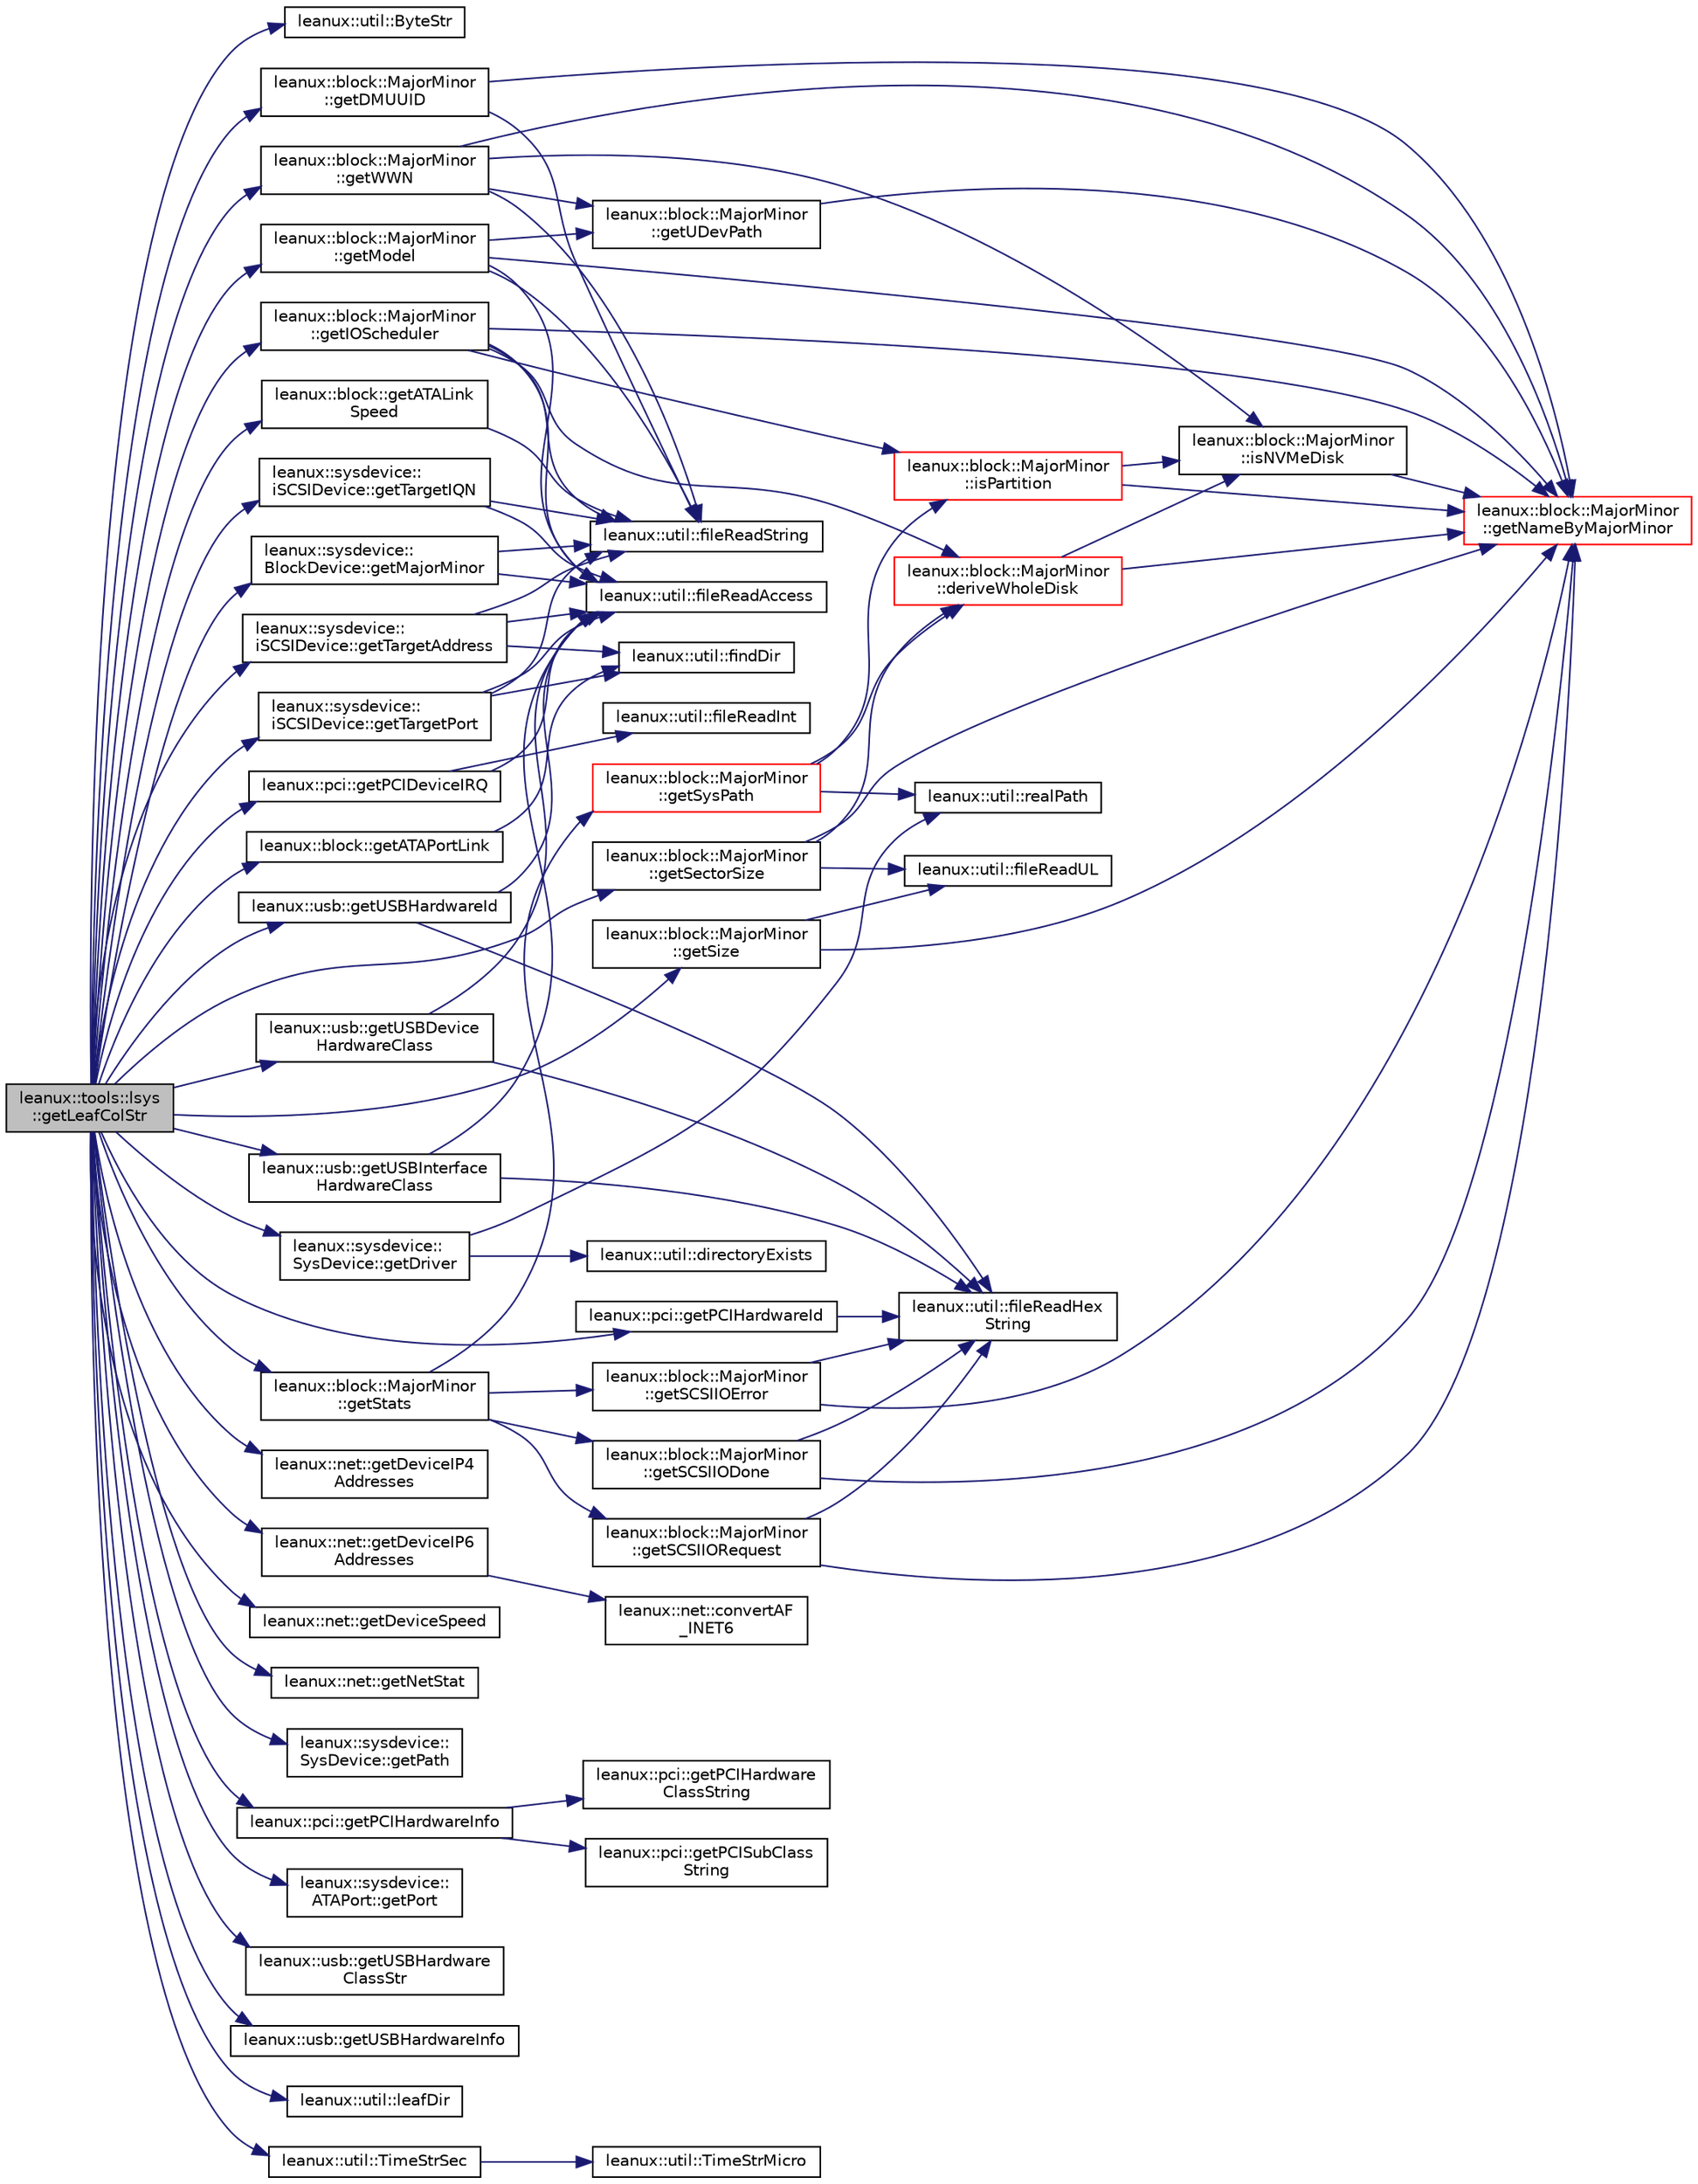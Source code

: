 digraph "leanux::tools::lsys::getLeafColStr"
{
 // LATEX_PDF_SIZE
  bgcolor="transparent";
  edge [fontname="Helvetica",fontsize="10",labelfontname="Helvetica",labelfontsize="10"];
  node [fontname="Helvetica",fontsize="10",shape=record];
  rankdir="LR";
  Node1 [label="leanux::tools::lsys\l::getLeafColStr",height=0.2,width=0.4,color="black", fillcolor="grey75", style="filled", fontcolor="black",tooltip="get named field attributes for the SysDevice."];
  Node1 -> Node2 [color="midnightblue",fontsize="10",style="solid",fontname="Helvetica"];
  Node2 [label="leanux::util::ByteStr",height=0.2,width=0.4,color="black",URL="$namespaceleanux_1_1util.html#a979843e3d99f053101f902ec38985833",tooltip="convert a byte value to pretty print string."];
  Node1 -> Node3 [color="midnightblue",fontsize="10",style="solid",fontname="Helvetica"];
  Node3 [label="leanux::block::getATALink\lSpeed",height=0.2,width=0.4,color="black",URL="$namespaceleanux_1_1block.html#ab20a8824019f463ba684c0cfadfd7117",tooltip="Get the ATA port link speed."];
  Node3 -> Node4 [color="midnightblue",fontsize="10",style="solid",fontname="Helvetica"];
  Node4 [label="leanux::util::fileReadString",height=0.2,width=0.4,color="black",URL="$namespaceleanux_1_1util.html#a57bfd49353610b3d0b6d121b264c676e",tooltip="read the file as a single string."];
  Node1 -> Node5 [color="midnightblue",fontsize="10",style="solid",fontname="Helvetica"];
  Node5 [label="leanux::block::getATAPortLink",height=0.2,width=0.4,color="black",URL="$namespaceleanux_1_1block.html#a2fd6c671acf6577de8e98ae661e6894d",tooltip="Get the ATA port link."];
  Node5 -> Node6 [color="midnightblue",fontsize="10",style="solid",fontname="Helvetica"];
  Node6 [label="leanux::util::findDir",height=0.2,width=0.4,color="black",URL="$namespaceleanux_1_1util.html#adb3739607a9ec74d79fbebf4d45dd766",tooltip="Find subdirectories, first match is returned, if any."];
  Node1 -> Node7 [color="midnightblue",fontsize="10",style="solid",fontname="Helvetica"];
  Node7 [label="leanux::net::getDeviceIP4\lAddresses",height=0.2,width=0.4,color="black",URL="$namespaceleanux_1_1net.html#a1263f722e81950eb9973fe13b3b924d4",tooltip="Get a list of IP4 adresses assigned to the device."];
  Node1 -> Node8 [color="midnightblue",fontsize="10",style="solid",fontname="Helvetica"];
  Node8 [label="leanux::net::getDeviceIP6\lAddresses",height=0.2,width=0.4,color="black",URL="$namespaceleanux_1_1net.html#a7c381b1111743825c892ab901076314b",tooltip="Get a list of IP6 adresses assigned to the device."];
  Node8 -> Node9 [color="midnightblue",fontsize="10",style="solid",fontname="Helvetica"];
  Node9 [label="leanux::net::convertAF\l_INET6",height=0.2,width=0.4,color="black",URL="$namespaceleanux_1_1net.html#af94467113568c21e1a32c0d5e842dab0",tooltip="convert IPv6 network IP representation to human readable format."];
  Node1 -> Node10 [color="midnightblue",fontsize="10",style="solid",fontname="Helvetica"];
  Node10 [label="leanux::net::getDeviceSpeed",height=0.2,width=0.4,color="black",URL="$namespaceleanux_1_1net.html#a217767e4b9c2a86c4e9d06937c15bc9a",tooltip="Get the device speed in Mb/s."];
  Node1 -> Node11 [color="midnightblue",fontsize="10",style="solid",fontname="Helvetica"];
  Node11 [label="leanux::block::MajorMinor\l::getDMUUID",height=0.2,width=0.4,color="black",URL="$classleanux_1_1block_1_1MajorMinor.html#a211f6f6595c83289600887d41d394742",tooltip="return the device dm uuid (or an empty string if not a dm device)"];
  Node11 -> Node4 [color="midnightblue",fontsize="10",style="solid",fontname="Helvetica"];
  Node11 -> Node12 [color="midnightblue",fontsize="10",style="solid",fontname="Helvetica"];
  Node12 [label="leanux::block::MajorMinor\l::getNameByMajorMinor",height=0.2,width=0.4,color="red",URL="$classleanux_1_1block_1_1MajorMinor.html#adc3f437e329318ee21bddbbebaeb740e",tooltip="Get the DeviceName for the MajorMinor."];
  Node1 -> Node16 [color="midnightblue",fontsize="10",style="solid",fontname="Helvetica"];
  Node16 [label="leanux::sysdevice::\lSysDevice::getDriver",height=0.2,width=0.4,color="black",URL="$classleanux_1_1sysdevice_1_1SysDevice.html#af7a1af7a4b7729e150cceed395e4425b",tooltip="Get the driver for this device."];
  Node16 -> Node17 [color="midnightblue",fontsize="10",style="solid",fontname="Helvetica"];
  Node17 [label="leanux::util::directoryExists",height=0.2,width=0.4,color="black",URL="$namespaceleanux_1_1util.html#a6ac7287d49f3dd9b2c6c9673257e145b",tooltip="Test if the path is an existing directory."];
  Node16 -> Node15 [color="midnightblue",fontsize="10",style="solid",fontname="Helvetica"];
  Node15 [label="leanux::util::realPath",height=0.2,width=0.4,color="black",URL="$namespaceleanux_1_1util.html#a9ae898fe02934e4905ef4665c2871158",tooltip="Convert a path on a filesystem to the realpath if the path is a link."];
  Node1 -> Node18 [color="midnightblue",fontsize="10",style="solid",fontname="Helvetica"];
  Node18 [label="leanux::block::MajorMinor\l::getIOScheduler",height=0.2,width=0.4,color="black",URL="$classleanux_1_1block_1_1MajorMinor.html#aefbe4f5de2bcdf31cfb0ece97e8e12e7",tooltip="get the IO scheduler (elevator) configured for the device."];
  Node18 -> Node19 [color="midnightblue",fontsize="10",style="solid",fontname="Helvetica"];
  Node19 [label="leanux::block::MajorMinor\l::deriveWholeDisk",height=0.2,width=0.4,color="red",URL="$classleanux_1_1block_1_1MajorMinor.html#a5771b2baf04dd79e61c5bcd3f4ec532c",tooltip="Derive the MajorMinor of the whole disk holding a partition."];
  Node19 -> Node12 [color="midnightblue",fontsize="10",style="solid",fontname="Helvetica"];
  Node19 -> Node24 [color="midnightblue",fontsize="10",style="solid",fontname="Helvetica"];
  Node24 [label="leanux::block::MajorMinor\l::isNVMeDisk",height=0.2,width=0.4,color="black",URL="$classleanux_1_1block_1_1MajorMinor.html#ab248c720a63908f9e3ef78ed23536de8",tooltip="determine if the MajorMinor represents a NVMe disk."];
  Node24 -> Node12 [color="midnightblue",fontsize="10",style="solid",fontname="Helvetica"];
  Node18 -> Node27 [color="midnightblue",fontsize="10",style="solid",fontname="Helvetica"];
  Node27 [label="leanux::util::fileReadAccess",height=0.2,width=0.4,color="black",URL="$namespaceleanux_1_1util.html#a6421ca2c46c56eebe1a486c6a498ce7d",tooltip="Test if a file exists and can be read."];
  Node18 -> Node4 [color="midnightblue",fontsize="10",style="solid",fontname="Helvetica"];
  Node18 -> Node12 [color="midnightblue",fontsize="10",style="solid",fontname="Helvetica"];
  Node18 -> Node28 [color="midnightblue",fontsize="10",style="solid",fontname="Helvetica"];
  Node28 [label="leanux::block::MajorMinor\l::isPartition",height=0.2,width=0.4,color="red",URL="$classleanux_1_1block_1_1MajorMinor.html#ad5136fe7853cb6f2ca04eadb465976da",tooltip=" "];
  Node28 -> Node12 [color="midnightblue",fontsize="10",style="solid",fontname="Helvetica"];
  Node28 -> Node24 [color="midnightblue",fontsize="10",style="solid",fontname="Helvetica"];
  Node1 -> Node29 [color="midnightblue",fontsize="10",style="solid",fontname="Helvetica"];
  Node29 [label="leanux::sysdevice::\lBlockDevice::getMajorMinor",height=0.2,width=0.4,color="black",URL="$classleanux_1_1sysdevice_1_1BlockDevice.html#aaed715a73aad1b5f05aaad7906c9ea57",tooltip=" "];
  Node29 -> Node27 [color="midnightblue",fontsize="10",style="solid",fontname="Helvetica"];
  Node29 -> Node4 [color="midnightblue",fontsize="10",style="solid",fontname="Helvetica"];
  Node1 -> Node30 [color="midnightblue",fontsize="10",style="solid",fontname="Helvetica"];
  Node30 [label="leanux::block::MajorMinor\l::getModel",height=0.2,width=0.4,color="black",URL="$classleanux_1_1block_1_1MajorMinor.html#ac3ebc9c959e865aba4a933e92da45674",tooltip="Get the model for the device."];
  Node30 -> Node27 [color="midnightblue",fontsize="10",style="solid",fontname="Helvetica"];
  Node30 -> Node4 [color="midnightblue",fontsize="10",style="solid",fontname="Helvetica"];
  Node30 -> Node12 [color="midnightblue",fontsize="10",style="solid",fontname="Helvetica"];
  Node30 -> Node31 [color="midnightblue",fontsize="10",style="solid",fontname="Helvetica"];
  Node31 [label="leanux::block::MajorMinor\l::getUDevPath",height=0.2,width=0.4,color="black",URL="$classleanux_1_1block_1_1MajorMinor.html#a7ef43192321c82d296575f35b69c52d4",tooltip="Get the udev path for the device."];
  Node31 -> Node12 [color="midnightblue",fontsize="10",style="solid",fontname="Helvetica"];
  Node1 -> Node32 [color="midnightblue",fontsize="10",style="solid",fontname="Helvetica"];
  Node32 [label="leanux::net::getNetStat",height=0.2,width=0.4,color="black",URL="$namespaceleanux_1_1net.html#ac78d924eb899ccfa62581ec1d13dc75b",tooltip="Get network device statistics from /proc/net/dev."];
  Node1 -> Node33 [color="midnightblue",fontsize="10",style="solid",fontname="Helvetica"];
  Node33 [label="leanux::sysdevice::\lSysDevice::getPath",height=0.2,width=0.4,color="black",URL="$classleanux_1_1sysdevice_1_1SysDevice.html#a8e5f56a1ac6d79e2c053ea76dac8f2a6",tooltip="Get the path for the SysDevice."];
  Node1 -> Node34 [color="midnightblue",fontsize="10",style="solid",fontname="Helvetica"];
  Node34 [label="leanux::pci::getPCIDeviceIRQ",height=0.2,width=0.4,color="black",URL="$namespaceleanux_1_1pci.html#a516af433630717aadba97a39c7f99361",tooltip="Get the IRQ assigned to a PCI device."];
  Node34 -> Node27 [color="midnightblue",fontsize="10",style="solid",fontname="Helvetica"];
  Node34 -> Node35 [color="midnightblue",fontsize="10",style="solid",fontname="Helvetica"];
  Node35 [label="leanux::util::fileReadInt",height=0.2,width=0.4,color="black",URL="$namespaceleanux_1_1util.html#aff0a888cebf58e4cf942fc3dc681aac8",tooltip="read the first data in the file as a string representation of a signed int."];
  Node1 -> Node36 [color="midnightblue",fontsize="10",style="solid",fontname="Helvetica"];
  Node36 [label="leanux::pci::getPCIHardwareId",height=0.2,width=0.4,color="black",URL="$namespaceleanux_1_1pci.html#a48810ffbe83e8a8e357edfa1181c33a5",tooltip="get PCIHardwareId for a PCI device path relative to /sys/devives/"];
  Node36 -> Node37 [color="midnightblue",fontsize="10",style="solid",fontname="Helvetica"];
  Node37 [label="leanux::util::fileReadHex\lString",height=0.2,width=0.4,color="black",URL="$namespaceleanux_1_1util.html#a7efa8c5cecc9bb8beada58ee60fa71c4",tooltip="read the first data in the file as a hexadecimal string representation of a signed long."];
  Node1 -> Node38 [color="midnightblue",fontsize="10",style="solid",fontname="Helvetica"];
  Node38 [label="leanux::pci::getPCIHardwareInfo",height=0.2,width=0.4,color="black",URL="$namespaceleanux_1_1pci.html#ac5de5302fd54c5e26d2f3745877a750c",tooltip="Get PCI device info based on (vendor,device) function retrieves data from /usr/share/misc/pci...."];
  Node38 -> Node39 [color="midnightblue",fontsize="10",style="solid",fontname="Helvetica"];
  Node39 [label="leanux::pci::getPCIHardware\lClassString",height=0.2,width=0.4,color="black",URL="$namespaceleanux_1_1pci.html#a757a53b4facb1212c1bf2aa90bea46a3",tooltip="Transform a PCI class code to class name."];
  Node38 -> Node40 [color="midnightblue",fontsize="10",style="solid",fontname="Helvetica"];
  Node40 [label="leanux::pci::getPCISubClass\lString",height=0.2,width=0.4,color="black",URL="$namespaceleanux_1_1pci.html#a1697f5b7863d9051b766e856eca0e6cc",tooltip="Get the PCI subclass name for a PCI class code http://wiki.osdev.org/PCI#Class_Codes."];
  Node1 -> Node41 [color="midnightblue",fontsize="10",style="solid",fontname="Helvetica"];
  Node41 [label="leanux::sysdevice::\lATAPort::getPort",height=0.2,width=0.4,color="black",URL="$classleanux_1_1sysdevice_1_1ATAPort.html#aaac32e204baeddbfbd97639291c4db43",tooltip=" "];
  Node1 -> Node42 [color="midnightblue",fontsize="10",style="solid",fontname="Helvetica"];
  Node42 [label="leanux::block::MajorMinor\l::getSectorSize",height=0.2,width=0.4,color="black",URL="$classleanux_1_1block_1_1MajorMinor.html#a89962016f65109842c3941fa188eae95",tooltip="get the device sector size."];
  Node42 -> Node19 [color="midnightblue",fontsize="10",style="solid",fontname="Helvetica"];
  Node42 -> Node43 [color="midnightblue",fontsize="10",style="solid",fontname="Helvetica"];
  Node43 [label="leanux::util::fileReadUL",height=0.2,width=0.4,color="black",URL="$namespaceleanux_1_1util.html#a1e9a1206d94b2f96e8e0c6adc4e4cd12",tooltip="read the first data in the file as a string representation of a unsigned long."];
  Node42 -> Node12 [color="midnightblue",fontsize="10",style="solid",fontname="Helvetica"];
  Node1 -> Node44 [color="midnightblue",fontsize="10",style="solid",fontname="Helvetica"];
  Node44 [label="leanux::block::MajorMinor\l::getSize",height=0.2,width=0.4,color="black",URL="$classleanux_1_1block_1_1MajorMinor.html#ac2eb74dd60914d3e34e73fd0c7125de8",tooltip="Return the size (capacity) of the device in bytes."];
  Node44 -> Node43 [color="midnightblue",fontsize="10",style="solid",fontname="Helvetica"];
  Node44 -> Node12 [color="midnightblue",fontsize="10",style="solid",fontname="Helvetica"];
  Node1 -> Node45 [color="midnightblue",fontsize="10",style="solid",fontname="Helvetica"];
  Node45 [label="leanux::block::MajorMinor\l::getStats",height=0.2,width=0.4,color="black",URL="$classleanux_1_1block_1_1MajorMinor.html#a314abee5e9b9cc4c609d54e61103863a",tooltip="get performance statistics for the block device specified by MajorMinor."];
  Node45 -> Node46 [color="midnightblue",fontsize="10",style="solid",fontname="Helvetica"];
  Node46 [label="leanux::block::MajorMinor\l::getSCSIIODone",height=0.2,width=0.4,color="black",URL="$classleanux_1_1block_1_1MajorMinor.html#aec5c9aa75e9cb579163989cece64adc7",tooltip="Get SCSI iodone_cnt (number of SCSI IO completions)"];
  Node46 -> Node37 [color="midnightblue",fontsize="10",style="solid",fontname="Helvetica"];
  Node46 -> Node12 [color="midnightblue",fontsize="10",style="solid",fontname="Helvetica"];
  Node45 -> Node47 [color="midnightblue",fontsize="10",style="solid",fontname="Helvetica"];
  Node47 [label="leanux::block::MajorMinor\l::getSCSIIOError",height=0.2,width=0.4,color="black",URL="$classleanux_1_1block_1_1MajorMinor.html#ab3f52da181b760aa9d9240c08beb8ae8",tooltip="Get SCSI ioerr_cnt (number of SCSI IO errors)"];
  Node47 -> Node37 [color="midnightblue",fontsize="10",style="solid",fontname="Helvetica"];
  Node47 -> Node12 [color="midnightblue",fontsize="10",style="solid",fontname="Helvetica"];
  Node45 -> Node48 [color="midnightblue",fontsize="10",style="solid",fontname="Helvetica"];
  Node48 [label="leanux::block::MajorMinor\l::getSCSIIORequest",height=0.2,width=0.4,color="black",URL="$classleanux_1_1block_1_1MajorMinor.html#a0c501b00fcddef5167f8f4e4f98e3bdb",tooltip="Get SCSI iorequest_cnt (number of SCSI IO requests)"];
  Node48 -> Node37 [color="midnightblue",fontsize="10",style="solid",fontname="Helvetica"];
  Node48 -> Node12 [color="midnightblue",fontsize="10",style="solid",fontname="Helvetica"];
  Node45 -> Node49 [color="midnightblue",fontsize="10",style="solid",fontname="Helvetica"];
  Node49 [label="leanux::block::MajorMinor\l::getSysPath",height=0.2,width=0.4,color="red",URL="$classleanux_1_1block_1_1MajorMinor.html#a742f510de3aea2ec0a1eb112e3ca3c1e",tooltip="return the full device path as it appears under /sys/devices/block"];
  Node49 -> Node19 [color="midnightblue",fontsize="10",style="solid",fontname="Helvetica"];
  Node49 -> Node28 [color="midnightblue",fontsize="10",style="solid",fontname="Helvetica"];
  Node49 -> Node15 [color="midnightblue",fontsize="10",style="solid",fontname="Helvetica"];
  Node1 -> Node51 [color="midnightblue",fontsize="10",style="solid",fontname="Helvetica"];
  Node51 [label="leanux::sysdevice::\liSCSIDevice::getTargetAddress",height=0.2,width=0.4,color="black",URL="$classleanux_1_1sysdevice_1_1iSCSIDevice.html#ac27f2f46cf0bc8ae4f42a2186b6a24fb",tooltip=" "];
  Node51 -> Node27 [color="midnightblue",fontsize="10",style="solid",fontname="Helvetica"];
  Node51 -> Node4 [color="midnightblue",fontsize="10",style="solid",fontname="Helvetica"];
  Node51 -> Node6 [color="midnightblue",fontsize="10",style="solid",fontname="Helvetica"];
  Node1 -> Node52 [color="midnightblue",fontsize="10",style="solid",fontname="Helvetica"];
  Node52 [label="leanux::sysdevice::\liSCSIDevice::getTargetIQN",height=0.2,width=0.4,color="black",URL="$classleanux_1_1sysdevice_1_1iSCSIDevice.html#a4c1ab2cc14e938926e001bedf257113a",tooltip=" "];
  Node52 -> Node27 [color="midnightblue",fontsize="10",style="solid",fontname="Helvetica"];
  Node52 -> Node4 [color="midnightblue",fontsize="10",style="solid",fontname="Helvetica"];
  Node1 -> Node53 [color="midnightblue",fontsize="10",style="solid",fontname="Helvetica"];
  Node53 [label="leanux::sysdevice::\liSCSIDevice::getTargetPort",height=0.2,width=0.4,color="black",URL="$classleanux_1_1sysdevice_1_1iSCSIDevice.html#ac3de0ea047730902b7044e567aaa90cd",tooltip=" "];
  Node53 -> Node27 [color="midnightblue",fontsize="10",style="solid",fontname="Helvetica"];
  Node53 -> Node4 [color="midnightblue",fontsize="10",style="solid",fontname="Helvetica"];
  Node53 -> Node6 [color="midnightblue",fontsize="10",style="solid",fontname="Helvetica"];
  Node1 -> Node54 [color="midnightblue",fontsize="10",style="solid",fontname="Helvetica"];
  Node54 [label="leanux::usb::getUSBDevice\lHardwareClass",height=0.2,width=0.4,color="black",URL="$namespaceleanux_1_1usb.html#ae3f7ed1c037eeb5c87ae8b7a21ee32f4",tooltip=" "];
  Node54 -> Node27 [color="midnightblue",fontsize="10",style="solid",fontname="Helvetica"];
  Node54 -> Node37 [color="midnightblue",fontsize="10",style="solid",fontname="Helvetica"];
  Node1 -> Node55 [color="midnightblue",fontsize="10",style="solid",fontname="Helvetica"];
  Node55 [label="leanux::usb::getUSBHardware\lClassStr",height=0.2,width=0.4,color="black",URL="$namespaceleanux_1_1usb.html#ae829acc56dd4d026e028bf61bf2e4b3a",tooltip=" "];
  Node1 -> Node56 [color="midnightblue",fontsize="10",style="solid",fontname="Helvetica"];
  Node56 [label="leanux::usb::getUSBHardwareId",height=0.2,width=0.4,color="black",URL="$namespaceleanux_1_1usb.html#a40b22561354d4885b6abe9a59f952904",tooltip="Get the USBHardwareId from an USBDevicePath."];
  Node56 -> Node27 [color="midnightblue",fontsize="10",style="solid",fontname="Helvetica"];
  Node56 -> Node37 [color="midnightblue",fontsize="10",style="solid",fontname="Helvetica"];
  Node1 -> Node57 [color="midnightblue",fontsize="10",style="solid",fontname="Helvetica"];
  Node57 [label="leanux::usb::getUSBHardwareInfo",height=0.2,width=0.4,color="black",URL="$namespaceleanux_1_1usb.html#a72944e4549fc2c4adf4d01c2d467bb6a",tooltip="Translate an USBHardwareId into an USBHardwareInfo by using the system (/usr/share) usb...."];
  Node1 -> Node58 [color="midnightblue",fontsize="10",style="solid",fontname="Helvetica"];
  Node58 [label="leanux::usb::getUSBInterface\lHardwareClass",height=0.2,width=0.4,color="black",URL="$namespaceleanux_1_1usb.html#ab6d5edb6d930414aa0d31dab795a0b00",tooltip=" "];
  Node58 -> Node27 [color="midnightblue",fontsize="10",style="solid",fontname="Helvetica"];
  Node58 -> Node37 [color="midnightblue",fontsize="10",style="solid",fontname="Helvetica"];
  Node1 -> Node59 [color="midnightblue",fontsize="10",style="solid",fontname="Helvetica"];
  Node59 [label="leanux::block::MajorMinor\l::getWWN",height=0.2,width=0.4,color="black",URL="$classleanux_1_1block_1_1MajorMinor.html#aab3feb649c83cb299c1a4175873b3f74",tooltip="Some block devices do not have a WWN, so there is no guarentee a WWN exists."];
  Node59 -> Node4 [color="midnightblue",fontsize="10",style="solid",fontname="Helvetica"];
  Node59 -> Node12 [color="midnightblue",fontsize="10",style="solid",fontname="Helvetica"];
  Node59 -> Node31 [color="midnightblue",fontsize="10",style="solid",fontname="Helvetica"];
  Node59 -> Node24 [color="midnightblue",fontsize="10",style="solid",fontname="Helvetica"];
  Node1 -> Node60 [color="midnightblue",fontsize="10",style="solid",fontname="Helvetica"];
  Node60 [label="leanux::util::leafDir",height=0.2,width=0.4,color="black",URL="$namespaceleanux_1_1util.html#aa27945944eed716a41f6128b7cefe97e",tooltip="returns the leaf of the tree - that string after the last '/'"];
  Node1 -> Node61 [color="midnightblue",fontsize="10",style="solid",fontname="Helvetica"];
  Node61 [label="leanux::util::TimeStrSec",height=0.2,width=0.4,color="black",URL="$namespaceleanux_1_1util.html#a377ec19addd5d3ca3ecee9a2591f6458",tooltip="convert a time duration in seconds to a pretty print string."];
  Node61 -> Node62 [color="midnightblue",fontsize="10",style="solid",fontname="Helvetica"];
  Node62 [label="leanux::util::TimeStrMicro",height=0.2,width=0.4,color="black",URL="$namespaceleanux_1_1util.html#a5178387ce32054e1c460c69b44d8219b",tooltip="convert a time duration in microseconds to a pretty print string."];
}

